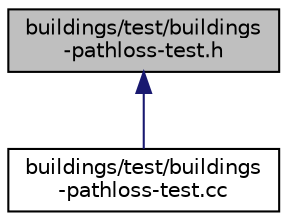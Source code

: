 digraph "buildings/test/buildings-pathloss-test.h"
{
  edge [fontname="Helvetica",fontsize="10",labelfontname="Helvetica",labelfontsize="10"];
  node [fontname="Helvetica",fontsize="10",shape=record];
  Node1 [label="buildings/test/buildings\l-pathloss-test.h",height=0.2,width=0.4,color="black", fillcolor="grey75", style="filled", fontcolor="black"];
  Node1 -> Node2 [dir="back",color="midnightblue",fontsize="10",style="solid"];
  Node2 [label="buildings/test/buildings\l-pathloss-test.cc",height=0.2,width=0.4,color="black", fillcolor="white", style="filled",URL="$da/d35/buildings-pathloss-test_8cc.html"];
}
